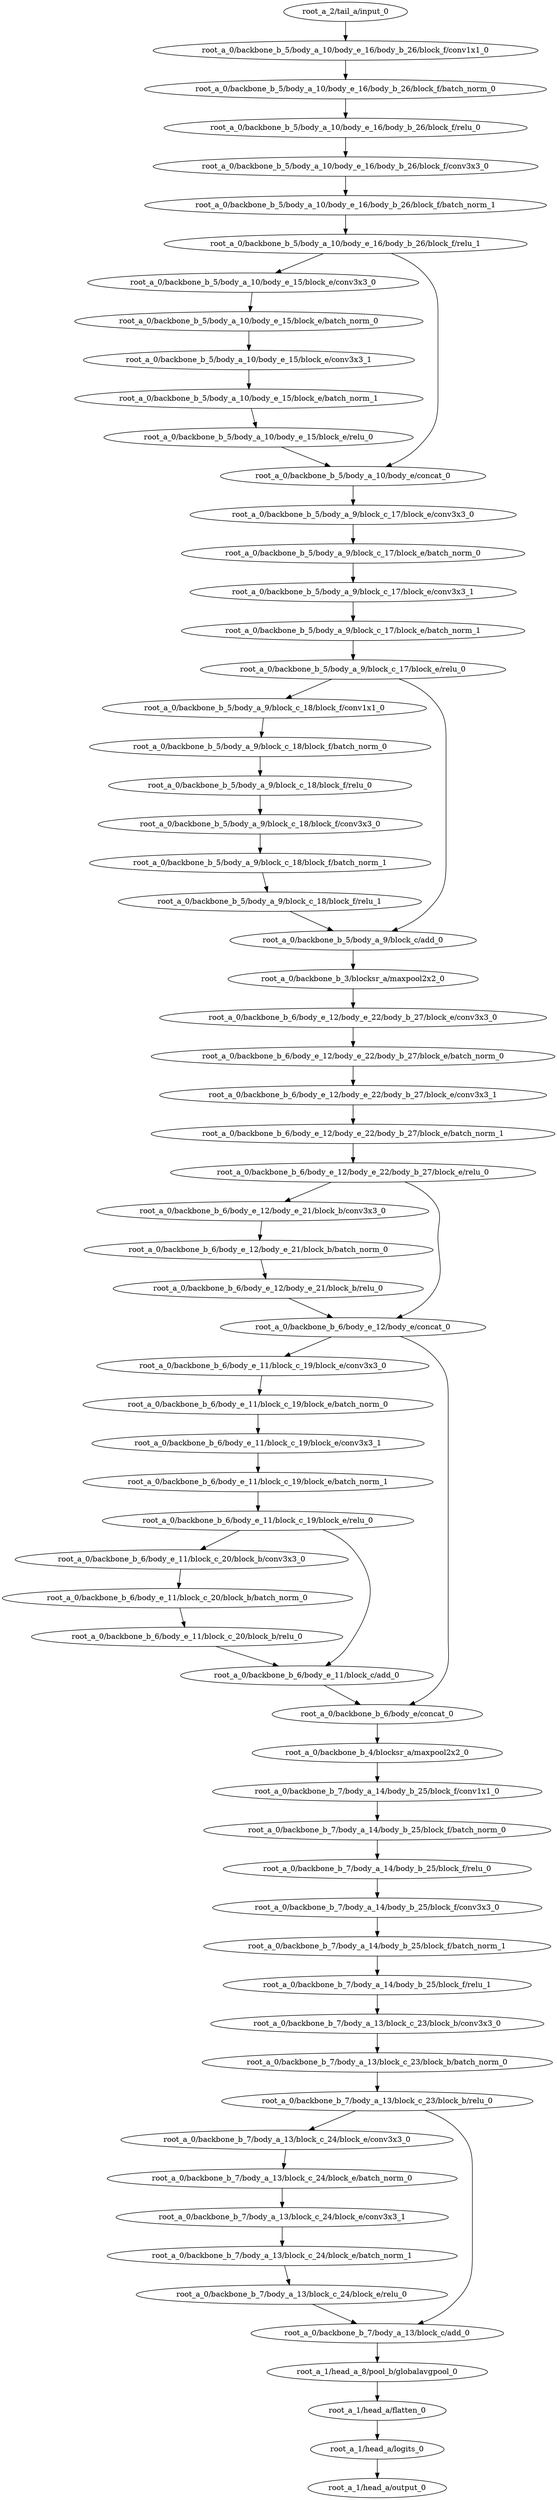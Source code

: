 digraph root_a {
	"root_a_2/tail_a/input_0"
	"root_a_0/backbone_b_5/body_a_10/body_e_16/body_b_26/block_f/conv1x1_0"
	"root_a_0/backbone_b_5/body_a_10/body_e_16/body_b_26/block_f/batch_norm_0"
	"root_a_0/backbone_b_5/body_a_10/body_e_16/body_b_26/block_f/relu_0"
	"root_a_0/backbone_b_5/body_a_10/body_e_16/body_b_26/block_f/conv3x3_0"
	"root_a_0/backbone_b_5/body_a_10/body_e_16/body_b_26/block_f/batch_norm_1"
	"root_a_0/backbone_b_5/body_a_10/body_e_16/body_b_26/block_f/relu_1"
	"root_a_0/backbone_b_5/body_a_10/body_e_15/block_e/conv3x3_0"
	"root_a_0/backbone_b_5/body_a_10/body_e_15/block_e/batch_norm_0"
	"root_a_0/backbone_b_5/body_a_10/body_e_15/block_e/conv3x3_1"
	"root_a_0/backbone_b_5/body_a_10/body_e_15/block_e/batch_norm_1"
	"root_a_0/backbone_b_5/body_a_10/body_e_15/block_e/relu_0"
	"root_a_0/backbone_b_5/body_a_10/body_e/concat_0"
	"root_a_0/backbone_b_5/body_a_9/block_c_17/block_e/conv3x3_0"
	"root_a_0/backbone_b_5/body_a_9/block_c_17/block_e/batch_norm_0"
	"root_a_0/backbone_b_5/body_a_9/block_c_17/block_e/conv3x3_1"
	"root_a_0/backbone_b_5/body_a_9/block_c_17/block_e/batch_norm_1"
	"root_a_0/backbone_b_5/body_a_9/block_c_17/block_e/relu_0"
	"root_a_0/backbone_b_5/body_a_9/block_c_18/block_f/conv1x1_0"
	"root_a_0/backbone_b_5/body_a_9/block_c_18/block_f/batch_norm_0"
	"root_a_0/backbone_b_5/body_a_9/block_c_18/block_f/relu_0"
	"root_a_0/backbone_b_5/body_a_9/block_c_18/block_f/conv3x3_0"
	"root_a_0/backbone_b_5/body_a_9/block_c_18/block_f/batch_norm_1"
	"root_a_0/backbone_b_5/body_a_9/block_c_18/block_f/relu_1"
	"root_a_0/backbone_b_5/body_a_9/block_c/add_0"
	"root_a_0/backbone_b_3/blocksr_a/maxpool2x2_0"
	"root_a_0/backbone_b_6/body_e_12/body_e_22/body_b_27/block_e/conv3x3_0"
	"root_a_0/backbone_b_6/body_e_12/body_e_22/body_b_27/block_e/batch_norm_0"
	"root_a_0/backbone_b_6/body_e_12/body_e_22/body_b_27/block_e/conv3x3_1"
	"root_a_0/backbone_b_6/body_e_12/body_e_22/body_b_27/block_e/batch_norm_1"
	"root_a_0/backbone_b_6/body_e_12/body_e_22/body_b_27/block_e/relu_0"
	"root_a_0/backbone_b_6/body_e_12/body_e_21/block_b/conv3x3_0"
	"root_a_0/backbone_b_6/body_e_12/body_e_21/block_b/batch_norm_0"
	"root_a_0/backbone_b_6/body_e_12/body_e_21/block_b/relu_0"
	"root_a_0/backbone_b_6/body_e_12/body_e/concat_0"
	"root_a_0/backbone_b_6/body_e_11/block_c_19/block_e/conv3x3_0"
	"root_a_0/backbone_b_6/body_e_11/block_c_19/block_e/batch_norm_0"
	"root_a_0/backbone_b_6/body_e_11/block_c_19/block_e/conv3x3_1"
	"root_a_0/backbone_b_6/body_e_11/block_c_19/block_e/batch_norm_1"
	"root_a_0/backbone_b_6/body_e_11/block_c_19/block_e/relu_0"
	"root_a_0/backbone_b_6/body_e_11/block_c_20/block_b/conv3x3_0"
	"root_a_0/backbone_b_6/body_e_11/block_c_20/block_b/batch_norm_0"
	"root_a_0/backbone_b_6/body_e_11/block_c_20/block_b/relu_0"
	"root_a_0/backbone_b_6/body_e_11/block_c/add_0"
	"root_a_0/backbone_b_6/body_e/concat_0"
	"root_a_0/backbone_b_4/blocksr_a/maxpool2x2_0"
	"root_a_0/backbone_b_7/body_a_14/body_b_25/block_f/conv1x1_0"
	"root_a_0/backbone_b_7/body_a_14/body_b_25/block_f/batch_norm_0"
	"root_a_0/backbone_b_7/body_a_14/body_b_25/block_f/relu_0"
	"root_a_0/backbone_b_7/body_a_14/body_b_25/block_f/conv3x3_0"
	"root_a_0/backbone_b_7/body_a_14/body_b_25/block_f/batch_norm_1"
	"root_a_0/backbone_b_7/body_a_14/body_b_25/block_f/relu_1"
	"root_a_0/backbone_b_7/body_a_13/block_c_23/block_b/conv3x3_0"
	"root_a_0/backbone_b_7/body_a_13/block_c_23/block_b/batch_norm_0"
	"root_a_0/backbone_b_7/body_a_13/block_c_23/block_b/relu_0"
	"root_a_0/backbone_b_7/body_a_13/block_c_24/block_e/conv3x3_0"
	"root_a_0/backbone_b_7/body_a_13/block_c_24/block_e/batch_norm_0"
	"root_a_0/backbone_b_7/body_a_13/block_c_24/block_e/conv3x3_1"
	"root_a_0/backbone_b_7/body_a_13/block_c_24/block_e/batch_norm_1"
	"root_a_0/backbone_b_7/body_a_13/block_c_24/block_e/relu_0"
	"root_a_0/backbone_b_7/body_a_13/block_c/add_0"
	"root_a_1/head_a_8/pool_b/globalavgpool_0"
	"root_a_1/head_a/flatten_0"
	"root_a_1/head_a/logits_0"
	"root_a_1/head_a/output_0"

	"root_a_2/tail_a/input_0" -> "root_a_0/backbone_b_5/body_a_10/body_e_16/body_b_26/block_f/conv1x1_0"
	"root_a_0/backbone_b_5/body_a_10/body_e_16/body_b_26/block_f/conv1x1_0" -> "root_a_0/backbone_b_5/body_a_10/body_e_16/body_b_26/block_f/batch_norm_0"
	"root_a_0/backbone_b_5/body_a_10/body_e_16/body_b_26/block_f/batch_norm_0" -> "root_a_0/backbone_b_5/body_a_10/body_e_16/body_b_26/block_f/relu_0"
	"root_a_0/backbone_b_5/body_a_10/body_e_16/body_b_26/block_f/relu_0" -> "root_a_0/backbone_b_5/body_a_10/body_e_16/body_b_26/block_f/conv3x3_0"
	"root_a_0/backbone_b_5/body_a_10/body_e_16/body_b_26/block_f/conv3x3_0" -> "root_a_0/backbone_b_5/body_a_10/body_e_16/body_b_26/block_f/batch_norm_1"
	"root_a_0/backbone_b_5/body_a_10/body_e_16/body_b_26/block_f/batch_norm_1" -> "root_a_0/backbone_b_5/body_a_10/body_e_16/body_b_26/block_f/relu_1"
	"root_a_0/backbone_b_5/body_a_10/body_e_16/body_b_26/block_f/relu_1" -> "root_a_0/backbone_b_5/body_a_10/body_e_15/block_e/conv3x3_0"
	"root_a_0/backbone_b_5/body_a_10/body_e_15/block_e/conv3x3_0" -> "root_a_0/backbone_b_5/body_a_10/body_e_15/block_e/batch_norm_0"
	"root_a_0/backbone_b_5/body_a_10/body_e_15/block_e/batch_norm_0" -> "root_a_0/backbone_b_5/body_a_10/body_e_15/block_e/conv3x3_1"
	"root_a_0/backbone_b_5/body_a_10/body_e_15/block_e/conv3x3_1" -> "root_a_0/backbone_b_5/body_a_10/body_e_15/block_e/batch_norm_1"
	"root_a_0/backbone_b_5/body_a_10/body_e_15/block_e/batch_norm_1" -> "root_a_0/backbone_b_5/body_a_10/body_e_15/block_e/relu_0"
	"root_a_0/backbone_b_5/body_a_10/body_e_16/body_b_26/block_f/relu_1" -> "root_a_0/backbone_b_5/body_a_10/body_e/concat_0"
	"root_a_0/backbone_b_5/body_a_10/body_e_15/block_e/relu_0" -> "root_a_0/backbone_b_5/body_a_10/body_e/concat_0"
	"root_a_0/backbone_b_5/body_a_10/body_e/concat_0" -> "root_a_0/backbone_b_5/body_a_9/block_c_17/block_e/conv3x3_0"
	"root_a_0/backbone_b_5/body_a_9/block_c_17/block_e/conv3x3_0" -> "root_a_0/backbone_b_5/body_a_9/block_c_17/block_e/batch_norm_0"
	"root_a_0/backbone_b_5/body_a_9/block_c_17/block_e/batch_norm_0" -> "root_a_0/backbone_b_5/body_a_9/block_c_17/block_e/conv3x3_1"
	"root_a_0/backbone_b_5/body_a_9/block_c_17/block_e/conv3x3_1" -> "root_a_0/backbone_b_5/body_a_9/block_c_17/block_e/batch_norm_1"
	"root_a_0/backbone_b_5/body_a_9/block_c_17/block_e/batch_norm_1" -> "root_a_0/backbone_b_5/body_a_9/block_c_17/block_e/relu_0"
	"root_a_0/backbone_b_5/body_a_9/block_c_17/block_e/relu_0" -> "root_a_0/backbone_b_5/body_a_9/block_c_18/block_f/conv1x1_0"
	"root_a_0/backbone_b_5/body_a_9/block_c_18/block_f/conv1x1_0" -> "root_a_0/backbone_b_5/body_a_9/block_c_18/block_f/batch_norm_0"
	"root_a_0/backbone_b_5/body_a_9/block_c_18/block_f/batch_norm_0" -> "root_a_0/backbone_b_5/body_a_9/block_c_18/block_f/relu_0"
	"root_a_0/backbone_b_5/body_a_9/block_c_18/block_f/relu_0" -> "root_a_0/backbone_b_5/body_a_9/block_c_18/block_f/conv3x3_0"
	"root_a_0/backbone_b_5/body_a_9/block_c_18/block_f/conv3x3_0" -> "root_a_0/backbone_b_5/body_a_9/block_c_18/block_f/batch_norm_1"
	"root_a_0/backbone_b_5/body_a_9/block_c_18/block_f/batch_norm_1" -> "root_a_0/backbone_b_5/body_a_9/block_c_18/block_f/relu_1"
	"root_a_0/backbone_b_5/body_a_9/block_c_18/block_f/relu_1" -> "root_a_0/backbone_b_5/body_a_9/block_c/add_0"
	"root_a_0/backbone_b_5/body_a_9/block_c_17/block_e/relu_0" -> "root_a_0/backbone_b_5/body_a_9/block_c/add_0"
	"root_a_0/backbone_b_5/body_a_9/block_c/add_0" -> "root_a_0/backbone_b_3/blocksr_a/maxpool2x2_0"
	"root_a_0/backbone_b_3/blocksr_a/maxpool2x2_0" -> "root_a_0/backbone_b_6/body_e_12/body_e_22/body_b_27/block_e/conv3x3_0"
	"root_a_0/backbone_b_6/body_e_12/body_e_22/body_b_27/block_e/conv3x3_0" -> "root_a_0/backbone_b_6/body_e_12/body_e_22/body_b_27/block_e/batch_norm_0"
	"root_a_0/backbone_b_6/body_e_12/body_e_22/body_b_27/block_e/batch_norm_0" -> "root_a_0/backbone_b_6/body_e_12/body_e_22/body_b_27/block_e/conv3x3_1"
	"root_a_0/backbone_b_6/body_e_12/body_e_22/body_b_27/block_e/conv3x3_1" -> "root_a_0/backbone_b_6/body_e_12/body_e_22/body_b_27/block_e/batch_norm_1"
	"root_a_0/backbone_b_6/body_e_12/body_e_22/body_b_27/block_e/batch_norm_1" -> "root_a_0/backbone_b_6/body_e_12/body_e_22/body_b_27/block_e/relu_0"
	"root_a_0/backbone_b_6/body_e_12/body_e_22/body_b_27/block_e/relu_0" -> "root_a_0/backbone_b_6/body_e_12/body_e_21/block_b/conv3x3_0"
	"root_a_0/backbone_b_6/body_e_12/body_e_21/block_b/conv3x3_0" -> "root_a_0/backbone_b_6/body_e_12/body_e_21/block_b/batch_norm_0"
	"root_a_0/backbone_b_6/body_e_12/body_e_21/block_b/batch_norm_0" -> "root_a_0/backbone_b_6/body_e_12/body_e_21/block_b/relu_0"
	"root_a_0/backbone_b_6/body_e_12/body_e_22/body_b_27/block_e/relu_0" -> "root_a_0/backbone_b_6/body_e_12/body_e/concat_0"
	"root_a_0/backbone_b_6/body_e_12/body_e_21/block_b/relu_0" -> "root_a_0/backbone_b_6/body_e_12/body_e/concat_0"
	"root_a_0/backbone_b_6/body_e_12/body_e/concat_0" -> "root_a_0/backbone_b_6/body_e_11/block_c_19/block_e/conv3x3_0"
	"root_a_0/backbone_b_6/body_e_11/block_c_19/block_e/conv3x3_0" -> "root_a_0/backbone_b_6/body_e_11/block_c_19/block_e/batch_norm_0"
	"root_a_0/backbone_b_6/body_e_11/block_c_19/block_e/batch_norm_0" -> "root_a_0/backbone_b_6/body_e_11/block_c_19/block_e/conv3x3_1"
	"root_a_0/backbone_b_6/body_e_11/block_c_19/block_e/conv3x3_1" -> "root_a_0/backbone_b_6/body_e_11/block_c_19/block_e/batch_norm_1"
	"root_a_0/backbone_b_6/body_e_11/block_c_19/block_e/batch_norm_1" -> "root_a_0/backbone_b_6/body_e_11/block_c_19/block_e/relu_0"
	"root_a_0/backbone_b_6/body_e_11/block_c_19/block_e/relu_0" -> "root_a_0/backbone_b_6/body_e_11/block_c_20/block_b/conv3x3_0"
	"root_a_0/backbone_b_6/body_e_11/block_c_20/block_b/conv3x3_0" -> "root_a_0/backbone_b_6/body_e_11/block_c_20/block_b/batch_norm_0"
	"root_a_0/backbone_b_6/body_e_11/block_c_20/block_b/batch_norm_0" -> "root_a_0/backbone_b_6/body_e_11/block_c_20/block_b/relu_0"
	"root_a_0/backbone_b_6/body_e_11/block_c_20/block_b/relu_0" -> "root_a_0/backbone_b_6/body_e_11/block_c/add_0"
	"root_a_0/backbone_b_6/body_e_11/block_c_19/block_e/relu_0" -> "root_a_0/backbone_b_6/body_e_11/block_c/add_0"
	"root_a_0/backbone_b_6/body_e_12/body_e/concat_0" -> "root_a_0/backbone_b_6/body_e/concat_0"
	"root_a_0/backbone_b_6/body_e_11/block_c/add_0" -> "root_a_0/backbone_b_6/body_e/concat_0"
	"root_a_0/backbone_b_6/body_e/concat_0" -> "root_a_0/backbone_b_4/blocksr_a/maxpool2x2_0"
	"root_a_0/backbone_b_4/blocksr_a/maxpool2x2_0" -> "root_a_0/backbone_b_7/body_a_14/body_b_25/block_f/conv1x1_0"
	"root_a_0/backbone_b_7/body_a_14/body_b_25/block_f/conv1x1_0" -> "root_a_0/backbone_b_7/body_a_14/body_b_25/block_f/batch_norm_0"
	"root_a_0/backbone_b_7/body_a_14/body_b_25/block_f/batch_norm_0" -> "root_a_0/backbone_b_7/body_a_14/body_b_25/block_f/relu_0"
	"root_a_0/backbone_b_7/body_a_14/body_b_25/block_f/relu_0" -> "root_a_0/backbone_b_7/body_a_14/body_b_25/block_f/conv3x3_0"
	"root_a_0/backbone_b_7/body_a_14/body_b_25/block_f/conv3x3_0" -> "root_a_0/backbone_b_7/body_a_14/body_b_25/block_f/batch_norm_1"
	"root_a_0/backbone_b_7/body_a_14/body_b_25/block_f/batch_norm_1" -> "root_a_0/backbone_b_7/body_a_14/body_b_25/block_f/relu_1"
	"root_a_0/backbone_b_7/body_a_14/body_b_25/block_f/relu_1" -> "root_a_0/backbone_b_7/body_a_13/block_c_23/block_b/conv3x3_0"
	"root_a_0/backbone_b_7/body_a_13/block_c_23/block_b/conv3x3_0" -> "root_a_0/backbone_b_7/body_a_13/block_c_23/block_b/batch_norm_0"
	"root_a_0/backbone_b_7/body_a_13/block_c_23/block_b/batch_norm_0" -> "root_a_0/backbone_b_7/body_a_13/block_c_23/block_b/relu_0"
	"root_a_0/backbone_b_7/body_a_13/block_c_23/block_b/relu_0" -> "root_a_0/backbone_b_7/body_a_13/block_c_24/block_e/conv3x3_0"
	"root_a_0/backbone_b_7/body_a_13/block_c_24/block_e/conv3x3_0" -> "root_a_0/backbone_b_7/body_a_13/block_c_24/block_e/batch_norm_0"
	"root_a_0/backbone_b_7/body_a_13/block_c_24/block_e/batch_norm_0" -> "root_a_0/backbone_b_7/body_a_13/block_c_24/block_e/conv3x3_1"
	"root_a_0/backbone_b_7/body_a_13/block_c_24/block_e/conv3x3_1" -> "root_a_0/backbone_b_7/body_a_13/block_c_24/block_e/batch_norm_1"
	"root_a_0/backbone_b_7/body_a_13/block_c_24/block_e/batch_norm_1" -> "root_a_0/backbone_b_7/body_a_13/block_c_24/block_e/relu_0"
	"root_a_0/backbone_b_7/body_a_13/block_c_24/block_e/relu_0" -> "root_a_0/backbone_b_7/body_a_13/block_c/add_0"
	"root_a_0/backbone_b_7/body_a_13/block_c_23/block_b/relu_0" -> "root_a_0/backbone_b_7/body_a_13/block_c/add_0"
	"root_a_0/backbone_b_7/body_a_13/block_c/add_0" -> "root_a_1/head_a_8/pool_b/globalavgpool_0"
	"root_a_1/head_a_8/pool_b/globalavgpool_0" -> "root_a_1/head_a/flatten_0"
	"root_a_1/head_a/flatten_0" -> "root_a_1/head_a/logits_0"
	"root_a_1/head_a/logits_0" -> "root_a_1/head_a/output_0"

}